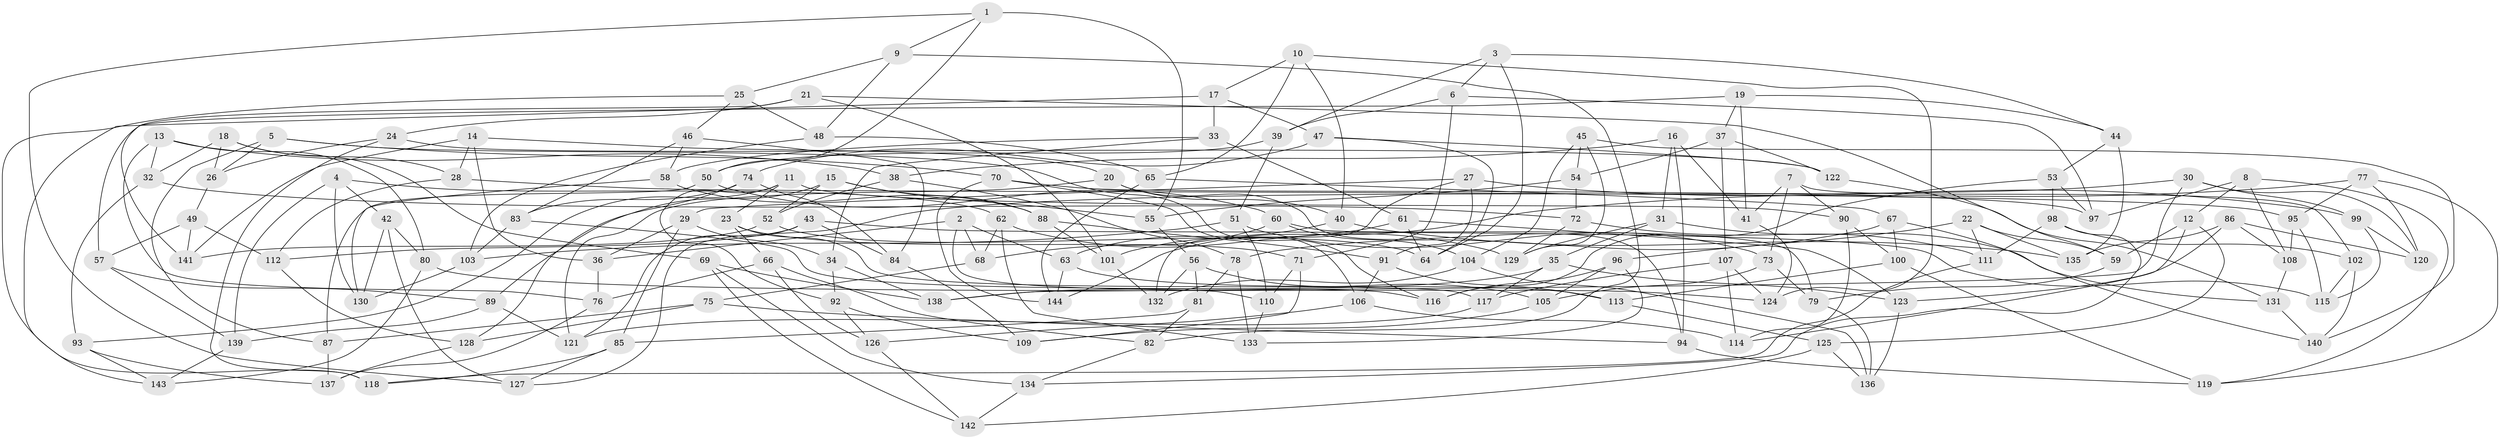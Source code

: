 // Generated by graph-tools (version 1.1) at 2025/16/03/09/25 04:16:39]
// undirected, 144 vertices, 288 edges
graph export_dot {
graph [start="1"]
  node [color=gray90,style=filled];
  1;
  2;
  3;
  4;
  5;
  6;
  7;
  8;
  9;
  10;
  11;
  12;
  13;
  14;
  15;
  16;
  17;
  18;
  19;
  20;
  21;
  22;
  23;
  24;
  25;
  26;
  27;
  28;
  29;
  30;
  31;
  32;
  33;
  34;
  35;
  36;
  37;
  38;
  39;
  40;
  41;
  42;
  43;
  44;
  45;
  46;
  47;
  48;
  49;
  50;
  51;
  52;
  53;
  54;
  55;
  56;
  57;
  58;
  59;
  60;
  61;
  62;
  63;
  64;
  65;
  66;
  67;
  68;
  69;
  70;
  71;
  72;
  73;
  74;
  75;
  76;
  77;
  78;
  79;
  80;
  81;
  82;
  83;
  84;
  85;
  86;
  87;
  88;
  89;
  90;
  91;
  92;
  93;
  94;
  95;
  96;
  97;
  98;
  99;
  100;
  101;
  102;
  103;
  104;
  105;
  106;
  107;
  108;
  109;
  110;
  111;
  112;
  113;
  114;
  115;
  116;
  117;
  118;
  119;
  120;
  121;
  122;
  123;
  124;
  125;
  126;
  127;
  128;
  129;
  130;
  131;
  132;
  133;
  134;
  135;
  136;
  137;
  138;
  139;
  140;
  141;
  142;
  143;
  144;
  1 -- 9;
  1 -- 55;
  1 -- 50;
  1 -- 127;
  2 -- 63;
  2 -- 110;
  2 -- 68;
  2 -- 36;
  3 -- 39;
  3 -- 6;
  3 -- 44;
  3 -- 64;
  4 -- 130;
  4 -- 62;
  4 -- 42;
  4 -- 139;
  5 -- 26;
  5 -- 70;
  5 -- 87;
  5 -- 116;
  6 -- 97;
  6 -- 39;
  6 -- 71;
  7 -- 90;
  7 -- 41;
  7 -- 102;
  7 -- 73;
  8 -- 108;
  8 -- 97;
  8 -- 119;
  8 -- 12;
  9 -- 48;
  9 -- 82;
  9 -- 25;
  10 -- 17;
  10 -- 124;
  10 -- 40;
  10 -- 65;
  11 -- 23;
  11 -- 93;
  11 -- 92;
  11 -- 90;
  12 -- 125;
  12 -- 114;
  12 -- 59;
  13 -- 32;
  13 -- 76;
  13 -- 80;
  13 -- 38;
  14 -- 20;
  14 -- 141;
  14 -- 28;
  14 -- 36;
  15 -- 55;
  15 -- 88;
  15 -- 52;
  15 -- 89;
  16 -- 38;
  16 -- 31;
  16 -- 94;
  16 -- 41;
  17 -- 47;
  17 -- 33;
  17 -- 143;
  18 -- 69;
  18 -- 32;
  18 -- 26;
  18 -- 28;
  19 -- 44;
  19 -- 37;
  19 -- 41;
  19 -- 57;
  20 -- 121;
  20 -- 40;
  20 -- 94;
  21 -- 141;
  21 -- 59;
  21 -- 24;
  21 -- 101;
  22 -- 59;
  22 -- 111;
  22 -- 96;
  22 -- 135;
  23 -- 117;
  23 -- 66;
  23 -- 71;
  24 -- 122;
  24 -- 118;
  24 -- 26;
  25 -- 118;
  25 -- 46;
  25 -- 48;
  26 -- 49;
  27 -- 91;
  27 -- 99;
  27 -- 132;
  27 -- 29;
  28 -- 112;
  28 -- 95;
  29 -- 34;
  29 -- 85;
  29 -- 36;
  30 -- 120;
  30 -- 99;
  30 -- 138;
  30 -- 127;
  31 -- 129;
  31 -- 131;
  31 -- 35;
  32 -- 93;
  32 -- 72;
  33 -- 61;
  33 -- 58;
  33 -- 34;
  34 -- 138;
  34 -- 92;
  35 -- 138;
  35 -- 117;
  35 -- 123;
  36 -- 76;
  37 -- 54;
  37 -- 122;
  37 -- 107;
  38 -- 78;
  38 -- 52;
  39 -- 50;
  39 -- 51;
  40 -- 135;
  40 -- 63;
  41 -- 124;
  42 -- 130;
  42 -- 127;
  42 -- 80;
  43 -- 112;
  43 -- 84;
  43 -- 121;
  43 -- 115;
  44 -- 135;
  44 -- 53;
  45 -- 140;
  45 -- 54;
  45 -- 104;
  45 -- 129;
  46 -- 58;
  46 -- 84;
  46 -- 83;
  47 -- 64;
  47 -- 74;
  47 -- 122;
  48 -- 103;
  48 -- 65;
  49 -- 112;
  49 -- 57;
  49 -- 141;
  50 -- 87;
  50 -- 60;
  51 -- 110;
  51 -- 73;
  51 -- 103;
  52 -- 141;
  52 -- 64;
  53 -- 97;
  53 -- 98;
  53 -- 116;
  54 -- 72;
  54 -- 55;
  55 -- 56;
  56 -- 105;
  56 -- 132;
  56 -- 81;
  57 -- 89;
  57 -- 139;
  58 -- 88;
  58 -- 130;
  59 -- 79;
  60 -- 79;
  60 -- 68;
  60 -- 104;
  61 -- 123;
  61 -- 64;
  61 -- 101;
  62 -- 133;
  62 -- 68;
  62 -- 129;
  63 -- 113;
  63 -- 144;
  65 -- 67;
  65 -- 144;
  66 -- 82;
  66 -- 126;
  66 -- 76;
  67 -- 100;
  67 -- 140;
  67 -- 78;
  68 -- 75;
  69 -- 134;
  69 -- 138;
  69 -- 142;
  70 -- 106;
  70 -- 144;
  70 -- 97;
  71 -- 110;
  71 -- 109;
  72 -- 129;
  72 -- 111;
  73 -- 79;
  73 -- 105;
  74 -- 128;
  74 -- 84;
  74 -- 83;
  75 -- 94;
  75 -- 87;
  75 -- 128;
  76 -- 137;
  77 -- 95;
  77 -- 144;
  77 -- 119;
  77 -- 120;
  78 -- 81;
  78 -- 133;
  79 -- 136;
  80 -- 143;
  80 -- 124;
  81 -- 85;
  81 -- 82;
  82 -- 134;
  83 -- 103;
  83 -- 116;
  84 -- 109;
  85 -- 127;
  85 -- 118;
  86 -- 135;
  86 -- 108;
  86 -- 120;
  86 -- 123;
  87 -- 137;
  88 -- 91;
  88 -- 101;
  89 -- 121;
  89 -- 139;
  90 -- 114;
  90 -- 100;
  91 -- 106;
  91 -- 113;
  92 -- 126;
  92 -- 109;
  93 -- 143;
  93 -- 137;
  94 -- 119;
  95 -- 115;
  95 -- 108;
  96 -- 105;
  96 -- 133;
  96 -- 116;
  98 -- 134;
  98 -- 111;
  98 -- 102;
  99 -- 120;
  99 -- 115;
  100 -- 119;
  100 -- 113;
  101 -- 132;
  102 -- 115;
  102 -- 140;
  103 -- 130;
  104 -- 132;
  104 -- 136;
  105 -- 109;
  106 -- 126;
  106 -- 114;
  107 -- 124;
  107 -- 114;
  107 -- 117;
  108 -- 131;
  110 -- 133;
  111 -- 118;
  112 -- 128;
  113 -- 125;
  117 -- 121;
  122 -- 131;
  123 -- 136;
  125 -- 142;
  125 -- 136;
  126 -- 142;
  128 -- 137;
  131 -- 140;
  134 -- 142;
  139 -- 143;
}

